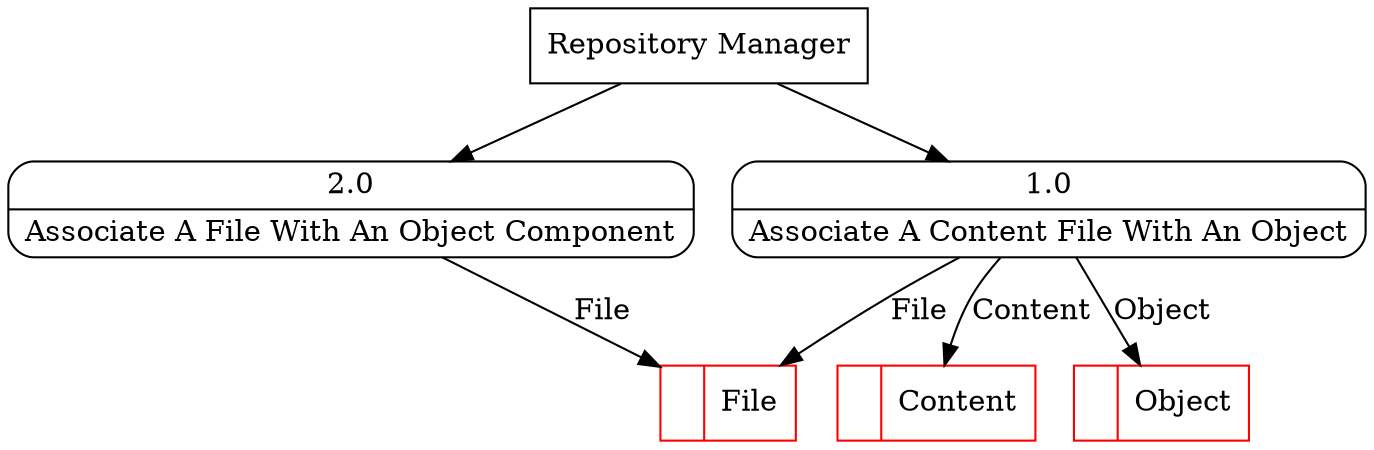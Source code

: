 digraph dfd2{ 
node[shape=record]
200 [label="<f0>  |<f1> Object " color=red];
201 [label="<f0>  |<f1> File " color=red];
202 [label="<f0>  |<f1> Content " color=red];
203 [label="Repository Manager" shape=box];
204 [label="{<f0> 1.0|<f1> Associate A Content File With An Object }" shape=Mrecord];
205 [label="{<f0> 2.0|<f1> Associate A File With An Object Component }" shape=Mrecord];
203 -> 204
203 -> 205
204 -> 200 [label="Object"]
204 -> 201 [label="File"]
205 -> 201 [label="File"]
204 -> 202 [label="Content"]
}